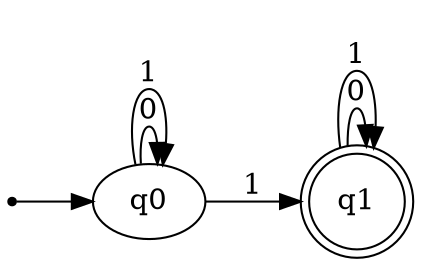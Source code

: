 digraph NFA {
rankdir=LR;
start [shape=point];
start -> q0;
q0 -> q0 [label="0"];
q0 -> q1 [label="1"];
q0 -> q0 [label="1"];
q1 -> q1 [label="0"];
q1 -> q1 [label="1"];
q1 [shape=doublecircle];
}